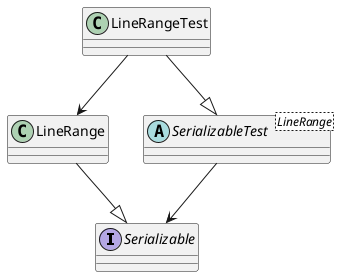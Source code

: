 @startuml

interface Serializable
class LineRange

abstract class SerializableTest<LineRange>
class LineRangeTest

LineRange --|> Serializable
LineRangeTest --|> SerializableTest

SerializableTest --> Serializable
LineRangeTest --> LineRange

@enduml